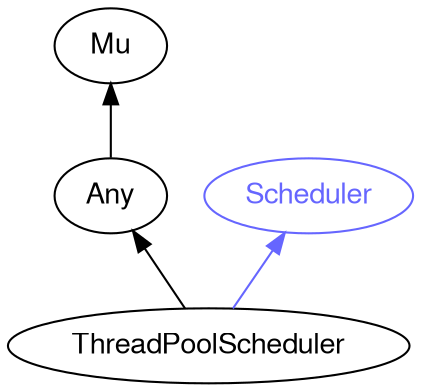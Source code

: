 digraph "raku-type-graph" {
    rankdir=BT;
    splines=polyline;
    overlap=false;

    graph [truecolor=true bgcolor="#FFFFFF"];
    // Types
    "ThreadPoolScheduler" [color="#000000", fontcolor="#000000", href="/type/ThreadPoolScheduler", fontname="FreeSans"];
    "Mu" [color="#000000", fontcolor="#000000", href="/type/Mu", fontname="FreeSans"];
    "Any" [color="#000000", fontcolor="#000000", href="/type/Any", fontname="FreeSans"];
    "Scheduler" [color="#6666FF", fontcolor="#6666FF", href="/type/Scheduler", fontname="FreeSans"];

    // Superclasses
    "ThreadPoolScheduler" -> "Any" [color="#000000"];
    "Any" -> "Mu" [color="#000000"];

    // Roles
    "ThreadPoolScheduler" -> "Scheduler" [color="#6666FF"];
}
